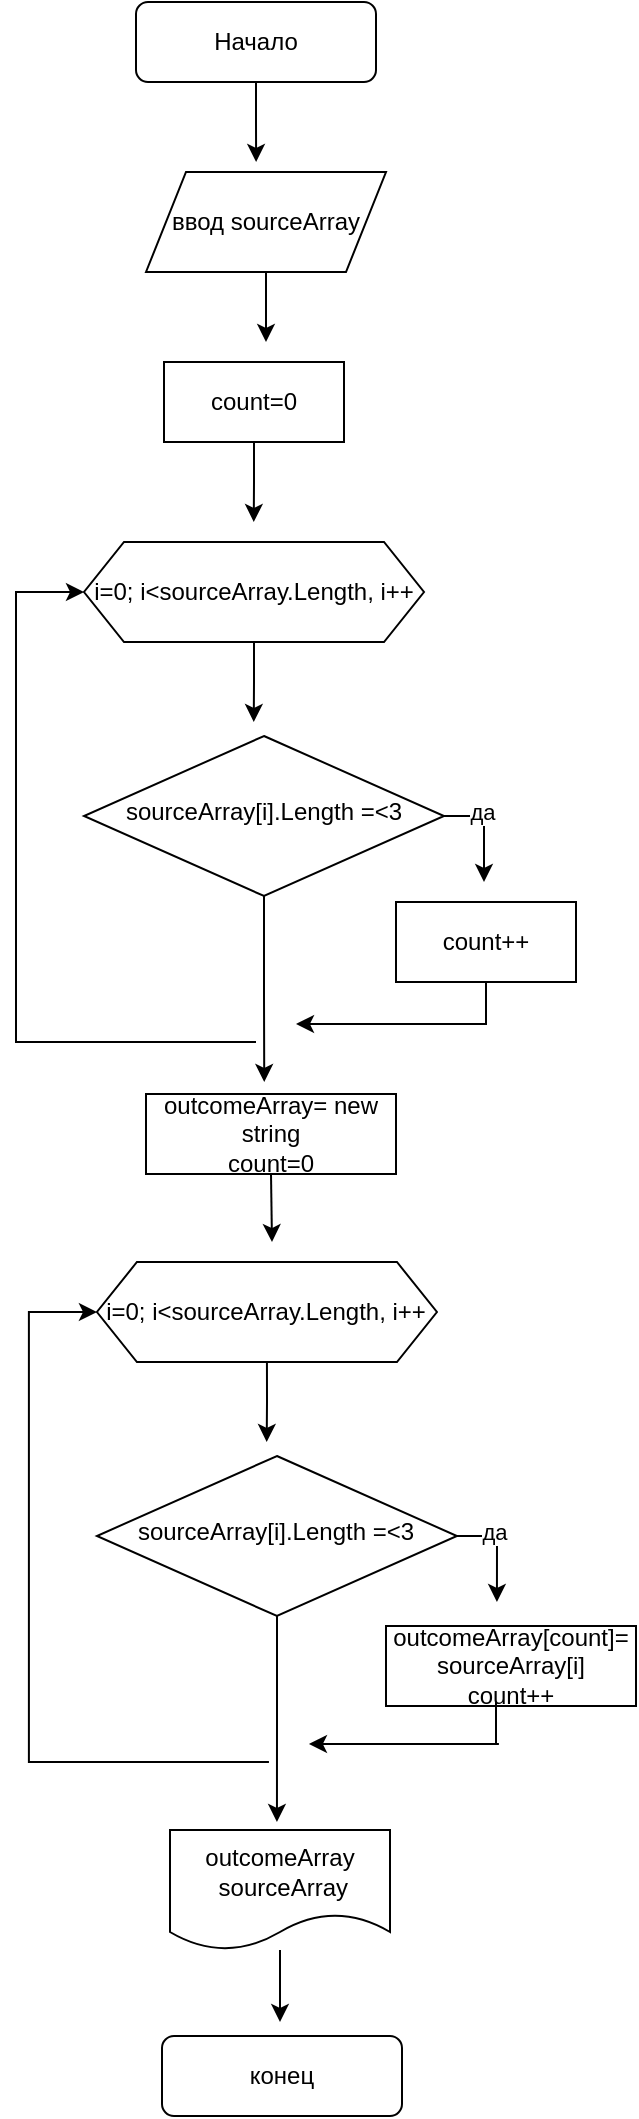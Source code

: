 <mxfile version="21.1.0" type="device">
  <diagram id="C5RBs43oDa-KdzZeNtuy" name="Page-1">
    <mxGraphModel dx="2049" dy="1091" grid="1" gridSize="10" guides="1" tooltips="1" connect="1" arrows="1" fold="1" page="1" pageScale="1" pageWidth="827" pageHeight="1169" math="0" shadow="0">
      <root>
        <mxCell id="WIyWlLk6GJQsqaUBKTNV-0" />
        <mxCell id="WIyWlLk6GJQsqaUBKTNV-1" parent="WIyWlLk6GJQsqaUBKTNV-0" />
        <mxCell id="MXWRrgh-1NHvLf5P_rR3-10" style="edgeStyle=orthogonalEdgeStyle;rounded=0;orthogonalLoop=1;jettySize=auto;html=1;exitX=0.5;exitY=1;exitDx=0;exitDy=0;" edge="1" parent="WIyWlLk6GJQsqaUBKTNV-1" source="WIyWlLk6GJQsqaUBKTNV-3">
          <mxGeometry relative="1" as="geometry">
            <mxPoint x="380.059" y="120" as="targetPoint" />
          </mxGeometry>
        </mxCell>
        <mxCell id="WIyWlLk6GJQsqaUBKTNV-3" value="Начало" style="rounded=1;whiteSpace=wrap;html=1;fontSize=12;glass=0;strokeWidth=1;shadow=0;" parent="WIyWlLk6GJQsqaUBKTNV-1" vertex="1">
          <mxGeometry x="320" y="40" width="120" height="40" as="geometry" />
        </mxCell>
        <mxCell id="MXWRrgh-1NHvLf5P_rR3-14" style="edgeStyle=orthogonalEdgeStyle;rounded=0;orthogonalLoop=1;jettySize=auto;html=1;exitX=1;exitY=0.5;exitDx=0;exitDy=0;" edge="1" parent="WIyWlLk6GJQsqaUBKTNV-1" source="WIyWlLk6GJQsqaUBKTNV-10">
          <mxGeometry relative="1" as="geometry">
            <mxPoint x="494" y="480" as="targetPoint" />
          </mxGeometry>
        </mxCell>
        <mxCell id="MXWRrgh-1NHvLf5P_rR3-20" value="да" style="edgeLabel;html=1;align=center;verticalAlign=middle;resizable=0;points=[];" vertex="1" connectable="0" parent="MXWRrgh-1NHvLf5P_rR3-14">
          <mxGeometry x="-0.302" y="2" relative="1" as="geometry">
            <mxPoint as="offset" />
          </mxGeometry>
        </mxCell>
        <mxCell id="MXWRrgh-1NHvLf5P_rR3-18" style="edgeStyle=orthogonalEdgeStyle;rounded=0;orthogonalLoop=1;jettySize=auto;html=1;exitX=0.5;exitY=1;exitDx=0;exitDy=0;entryX=0.473;entryY=-0.15;entryDx=0;entryDy=0;entryPerimeter=0;" edge="1" parent="WIyWlLk6GJQsqaUBKTNV-1" source="WIyWlLk6GJQsqaUBKTNV-10" target="MXWRrgh-1NHvLf5P_rR3-4">
          <mxGeometry relative="1" as="geometry" />
        </mxCell>
        <mxCell id="MXWRrgh-1NHvLf5P_rR3-19" style="edgeStyle=orthogonalEdgeStyle;rounded=0;orthogonalLoop=1;jettySize=auto;html=1;entryX=0;entryY=0.5;entryDx=0;entryDy=0;" edge="1" parent="WIyWlLk6GJQsqaUBKTNV-1" target="MXWRrgh-1NHvLf5P_rR3-1">
          <mxGeometry relative="1" as="geometry">
            <mxPoint x="380" y="560" as="sourcePoint" />
            <Array as="points">
              <mxPoint x="260" y="560" />
              <mxPoint x="260" y="335" />
            </Array>
          </mxGeometry>
        </mxCell>
        <mxCell id="WIyWlLk6GJQsqaUBKTNV-10" value="sourceArray[i].Length =&amp;lt;3" style="rhombus;whiteSpace=wrap;html=1;shadow=0;fontFamily=Helvetica;fontSize=12;align=center;strokeWidth=1;spacing=6;spacingTop=-4;" parent="WIyWlLk6GJQsqaUBKTNV-1" vertex="1">
          <mxGeometry x="294" y="407" width="180" height="80" as="geometry" />
        </mxCell>
        <mxCell id="MXWRrgh-1NHvLf5P_rR3-11" style="edgeStyle=orthogonalEdgeStyle;rounded=0;orthogonalLoop=1;jettySize=auto;html=1;" edge="1" parent="WIyWlLk6GJQsqaUBKTNV-1" source="MXWRrgh-1NHvLf5P_rR3-0">
          <mxGeometry relative="1" as="geometry">
            <mxPoint x="385" y="210" as="targetPoint" />
          </mxGeometry>
        </mxCell>
        <mxCell id="MXWRrgh-1NHvLf5P_rR3-0" value="ввод sourceArray" style="shape=parallelogram;perimeter=parallelogramPerimeter;whiteSpace=wrap;html=1;fixedSize=1;" vertex="1" parent="WIyWlLk6GJQsqaUBKTNV-1">
          <mxGeometry x="325" y="125" width="120" height="50" as="geometry" />
        </mxCell>
        <mxCell id="MXWRrgh-1NHvLf5P_rR3-13" style="edgeStyle=orthogonalEdgeStyle;rounded=0;orthogonalLoop=1;jettySize=auto;html=1;exitX=0.5;exitY=1;exitDx=0;exitDy=0;" edge="1" parent="WIyWlLk6GJQsqaUBKTNV-1" source="MXWRrgh-1NHvLf5P_rR3-1">
          <mxGeometry relative="1" as="geometry">
            <mxPoint x="378.882" y="400.0" as="targetPoint" />
          </mxGeometry>
        </mxCell>
        <mxCell id="MXWRrgh-1NHvLf5P_rR3-1" value="i=0; i&amp;lt;sourceArray.Length, i++" style="shape=hexagon;perimeter=hexagonPerimeter2;whiteSpace=wrap;html=1;fixedSize=1;" vertex="1" parent="WIyWlLk6GJQsqaUBKTNV-1">
          <mxGeometry x="294" y="310" width="170" height="50" as="geometry" />
        </mxCell>
        <mxCell id="MXWRrgh-1NHvLf5P_rR3-12" style="edgeStyle=orthogonalEdgeStyle;rounded=0;orthogonalLoop=1;jettySize=auto;html=1;exitX=0.5;exitY=1;exitDx=0;exitDy=0;" edge="1" parent="WIyWlLk6GJQsqaUBKTNV-1" source="MXWRrgh-1NHvLf5P_rR3-2">
          <mxGeometry relative="1" as="geometry">
            <mxPoint x="378.882" y="300" as="targetPoint" />
          </mxGeometry>
        </mxCell>
        <mxCell id="MXWRrgh-1NHvLf5P_rR3-2" value="count=0" style="rounded=0;whiteSpace=wrap;html=1;" vertex="1" parent="WIyWlLk6GJQsqaUBKTNV-1">
          <mxGeometry x="334" y="220" width="90" height="40" as="geometry" />
        </mxCell>
        <mxCell id="MXWRrgh-1NHvLf5P_rR3-17" style="edgeStyle=orthogonalEdgeStyle;rounded=0;orthogonalLoop=1;jettySize=auto;html=1;exitX=0.5;exitY=1;exitDx=0;exitDy=0;" edge="1" parent="WIyWlLk6GJQsqaUBKTNV-1">
          <mxGeometry relative="1" as="geometry">
            <mxPoint x="495" y="521" as="sourcePoint" />
            <mxPoint x="400" y="551" as="targetPoint" />
            <Array as="points">
              <mxPoint x="495" y="551" />
              <mxPoint x="450" y="551" />
            </Array>
          </mxGeometry>
        </mxCell>
        <mxCell id="MXWRrgh-1NHvLf5P_rR3-3" value="count++" style="rounded=0;whiteSpace=wrap;html=1;" vertex="1" parent="WIyWlLk6GJQsqaUBKTNV-1">
          <mxGeometry x="450" y="490" width="90" height="40" as="geometry" />
        </mxCell>
        <mxCell id="MXWRrgh-1NHvLf5P_rR3-31" style="edgeStyle=orthogonalEdgeStyle;rounded=0;orthogonalLoop=1;jettySize=auto;html=1;exitX=0.5;exitY=1;exitDx=0;exitDy=0;" edge="1" parent="WIyWlLk6GJQsqaUBKTNV-1" source="MXWRrgh-1NHvLf5P_rR3-4">
          <mxGeometry relative="1" as="geometry">
            <mxPoint x="388" y="660" as="targetPoint" />
          </mxGeometry>
        </mxCell>
        <mxCell id="MXWRrgh-1NHvLf5P_rR3-4" value="outcomeArray= new string&lt;br&gt;count=0" style="rounded=0;whiteSpace=wrap;html=1;" vertex="1" parent="WIyWlLk6GJQsqaUBKTNV-1">
          <mxGeometry x="325" y="586" width="125" height="40" as="geometry" />
        </mxCell>
        <mxCell id="MXWRrgh-1NHvLf5P_rR3-7" value="outcomeArray[count]= sourceArray[i]&lt;br&gt;count++" style="rounded=0;whiteSpace=wrap;html=1;" vertex="1" parent="WIyWlLk6GJQsqaUBKTNV-1">
          <mxGeometry x="445" y="852" width="125" height="40" as="geometry" />
        </mxCell>
        <mxCell id="MXWRrgh-1NHvLf5P_rR3-8" value="конец" style="rounded=1;whiteSpace=wrap;html=1;fontSize=12;glass=0;strokeWidth=1;shadow=0;" vertex="1" parent="WIyWlLk6GJQsqaUBKTNV-1">
          <mxGeometry x="333" y="1057" width="120" height="40" as="geometry" />
        </mxCell>
        <mxCell id="MXWRrgh-1NHvLf5P_rR3-30" style="edgeStyle=orthogonalEdgeStyle;rounded=0;orthogonalLoop=1;jettySize=auto;html=1;" edge="1" parent="WIyWlLk6GJQsqaUBKTNV-1" source="MXWRrgh-1NHvLf5P_rR3-9">
          <mxGeometry relative="1" as="geometry">
            <mxPoint x="392" y="1050" as="targetPoint" />
          </mxGeometry>
        </mxCell>
        <mxCell id="MXWRrgh-1NHvLf5P_rR3-9" value="outcomeArray&lt;br&gt;&amp;nbsp;sourceArray" style="shape=document;whiteSpace=wrap;html=1;boundedLbl=1;" vertex="1" parent="WIyWlLk6GJQsqaUBKTNV-1">
          <mxGeometry x="337" y="954" width="110" height="60" as="geometry" />
        </mxCell>
        <mxCell id="MXWRrgh-1NHvLf5P_rR3-21" style="edgeStyle=orthogonalEdgeStyle;rounded=0;orthogonalLoop=1;jettySize=auto;html=1;exitX=1;exitY=0.5;exitDx=0;exitDy=0;" edge="1" parent="WIyWlLk6GJQsqaUBKTNV-1" source="MXWRrgh-1NHvLf5P_rR3-24">
          <mxGeometry relative="1" as="geometry">
            <mxPoint x="500.47" y="840" as="targetPoint" />
          </mxGeometry>
        </mxCell>
        <mxCell id="MXWRrgh-1NHvLf5P_rR3-22" value="да" style="edgeLabel;html=1;align=center;verticalAlign=middle;resizable=0;points=[];" vertex="1" connectable="0" parent="MXWRrgh-1NHvLf5P_rR3-21">
          <mxGeometry x="-0.302" y="2" relative="1" as="geometry">
            <mxPoint as="offset" />
          </mxGeometry>
        </mxCell>
        <mxCell id="MXWRrgh-1NHvLf5P_rR3-23" style="edgeStyle=orthogonalEdgeStyle;rounded=0;orthogonalLoop=1;jettySize=auto;html=1;entryX=0;entryY=0.5;entryDx=0;entryDy=0;" edge="1" parent="WIyWlLk6GJQsqaUBKTNV-1" target="MXWRrgh-1NHvLf5P_rR3-26">
          <mxGeometry relative="1" as="geometry">
            <mxPoint x="386.47" y="920" as="sourcePoint" />
            <Array as="points">
              <mxPoint x="266.47" y="920" />
              <mxPoint x="266.47" y="695" />
            </Array>
          </mxGeometry>
        </mxCell>
        <mxCell id="MXWRrgh-1NHvLf5P_rR3-28" style="edgeStyle=orthogonalEdgeStyle;rounded=0;orthogonalLoop=1;jettySize=auto;html=1;" edge="1" parent="WIyWlLk6GJQsqaUBKTNV-1" source="MXWRrgh-1NHvLf5P_rR3-24">
          <mxGeometry relative="1" as="geometry">
            <mxPoint x="390.47" y="950" as="targetPoint" />
          </mxGeometry>
        </mxCell>
        <mxCell id="MXWRrgh-1NHvLf5P_rR3-24" value="sourceArray[i].Length =&amp;lt;3" style="rhombus;whiteSpace=wrap;html=1;shadow=0;fontFamily=Helvetica;fontSize=12;align=center;strokeWidth=1;spacing=6;spacingTop=-4;" vertex="1" parent="WIyWlLk6GJQsqaUBKTNV-1">
          <mxGeometry x="300.47" y="767" width="180" height="80" as="geometry" />
        </mxCell>
        <mxCell id="MXWRrgh-1NHvLf5P_rR3-25" style="edgeStyle=orthogonalEdgeStyle;rounded=0;orthogonalLoop=1;jettySize=auto;html=1;exitX=0.5;exitY=1;exitDx=0;exitDy=0;" edge="1" parent="WIyWlLk6GJQsqaUBKTNV-1" source="MXWRrgh-1NHvLf5P_rR3-26">
          <mxGeometry relative="1" as="geometry">
            <mxPoint x="385.352" y="760.0" as="targetPoint" />
          </mxGeometry>
        </mxCell>
        <mxCell id="MXWRrgh-1NHvLf5P_rR3-26" value="i=0; i&amp;lt;sourceArray.Length, i++" style="shape=hexagon;perimeter=hexagonPerimeter2;whiteSpace=wrap;html=1;fixedSize=1;" vertex="1" parent="WIyWlLk6GJQsqaUBKTNV-1">
          <mxGeometry x="300.47" y="670" width="170" height="50" as="geometry" />
        </mxCell>
        <mxCell id="MXWRrgh-1NHvLf5P_rR3-27" style="edgeStyle=orthogonalEdgeStyle;rounded=0;orthogonalLoop=1;jettySize=auto;html=1;" edge="1" parent="WIyWlLk6GJQsqaUBKTNV-1">
          <mxGeometry relative="1" as="geometry">
            <mxPoint x="500" y="890" as="sourcePoint" />
            <mxPoint x="406.47" y="911" as="targetPoint" />
            <Array as="points">
              <mxPoint x="501.47" y="911" />
              <mxPoint x="456.47" y="911" />
            </Array>
          </mxGeometry>
        </mxCell>
      </root>
    </mxGraphModel>
  </diagram>
</mxfile>
